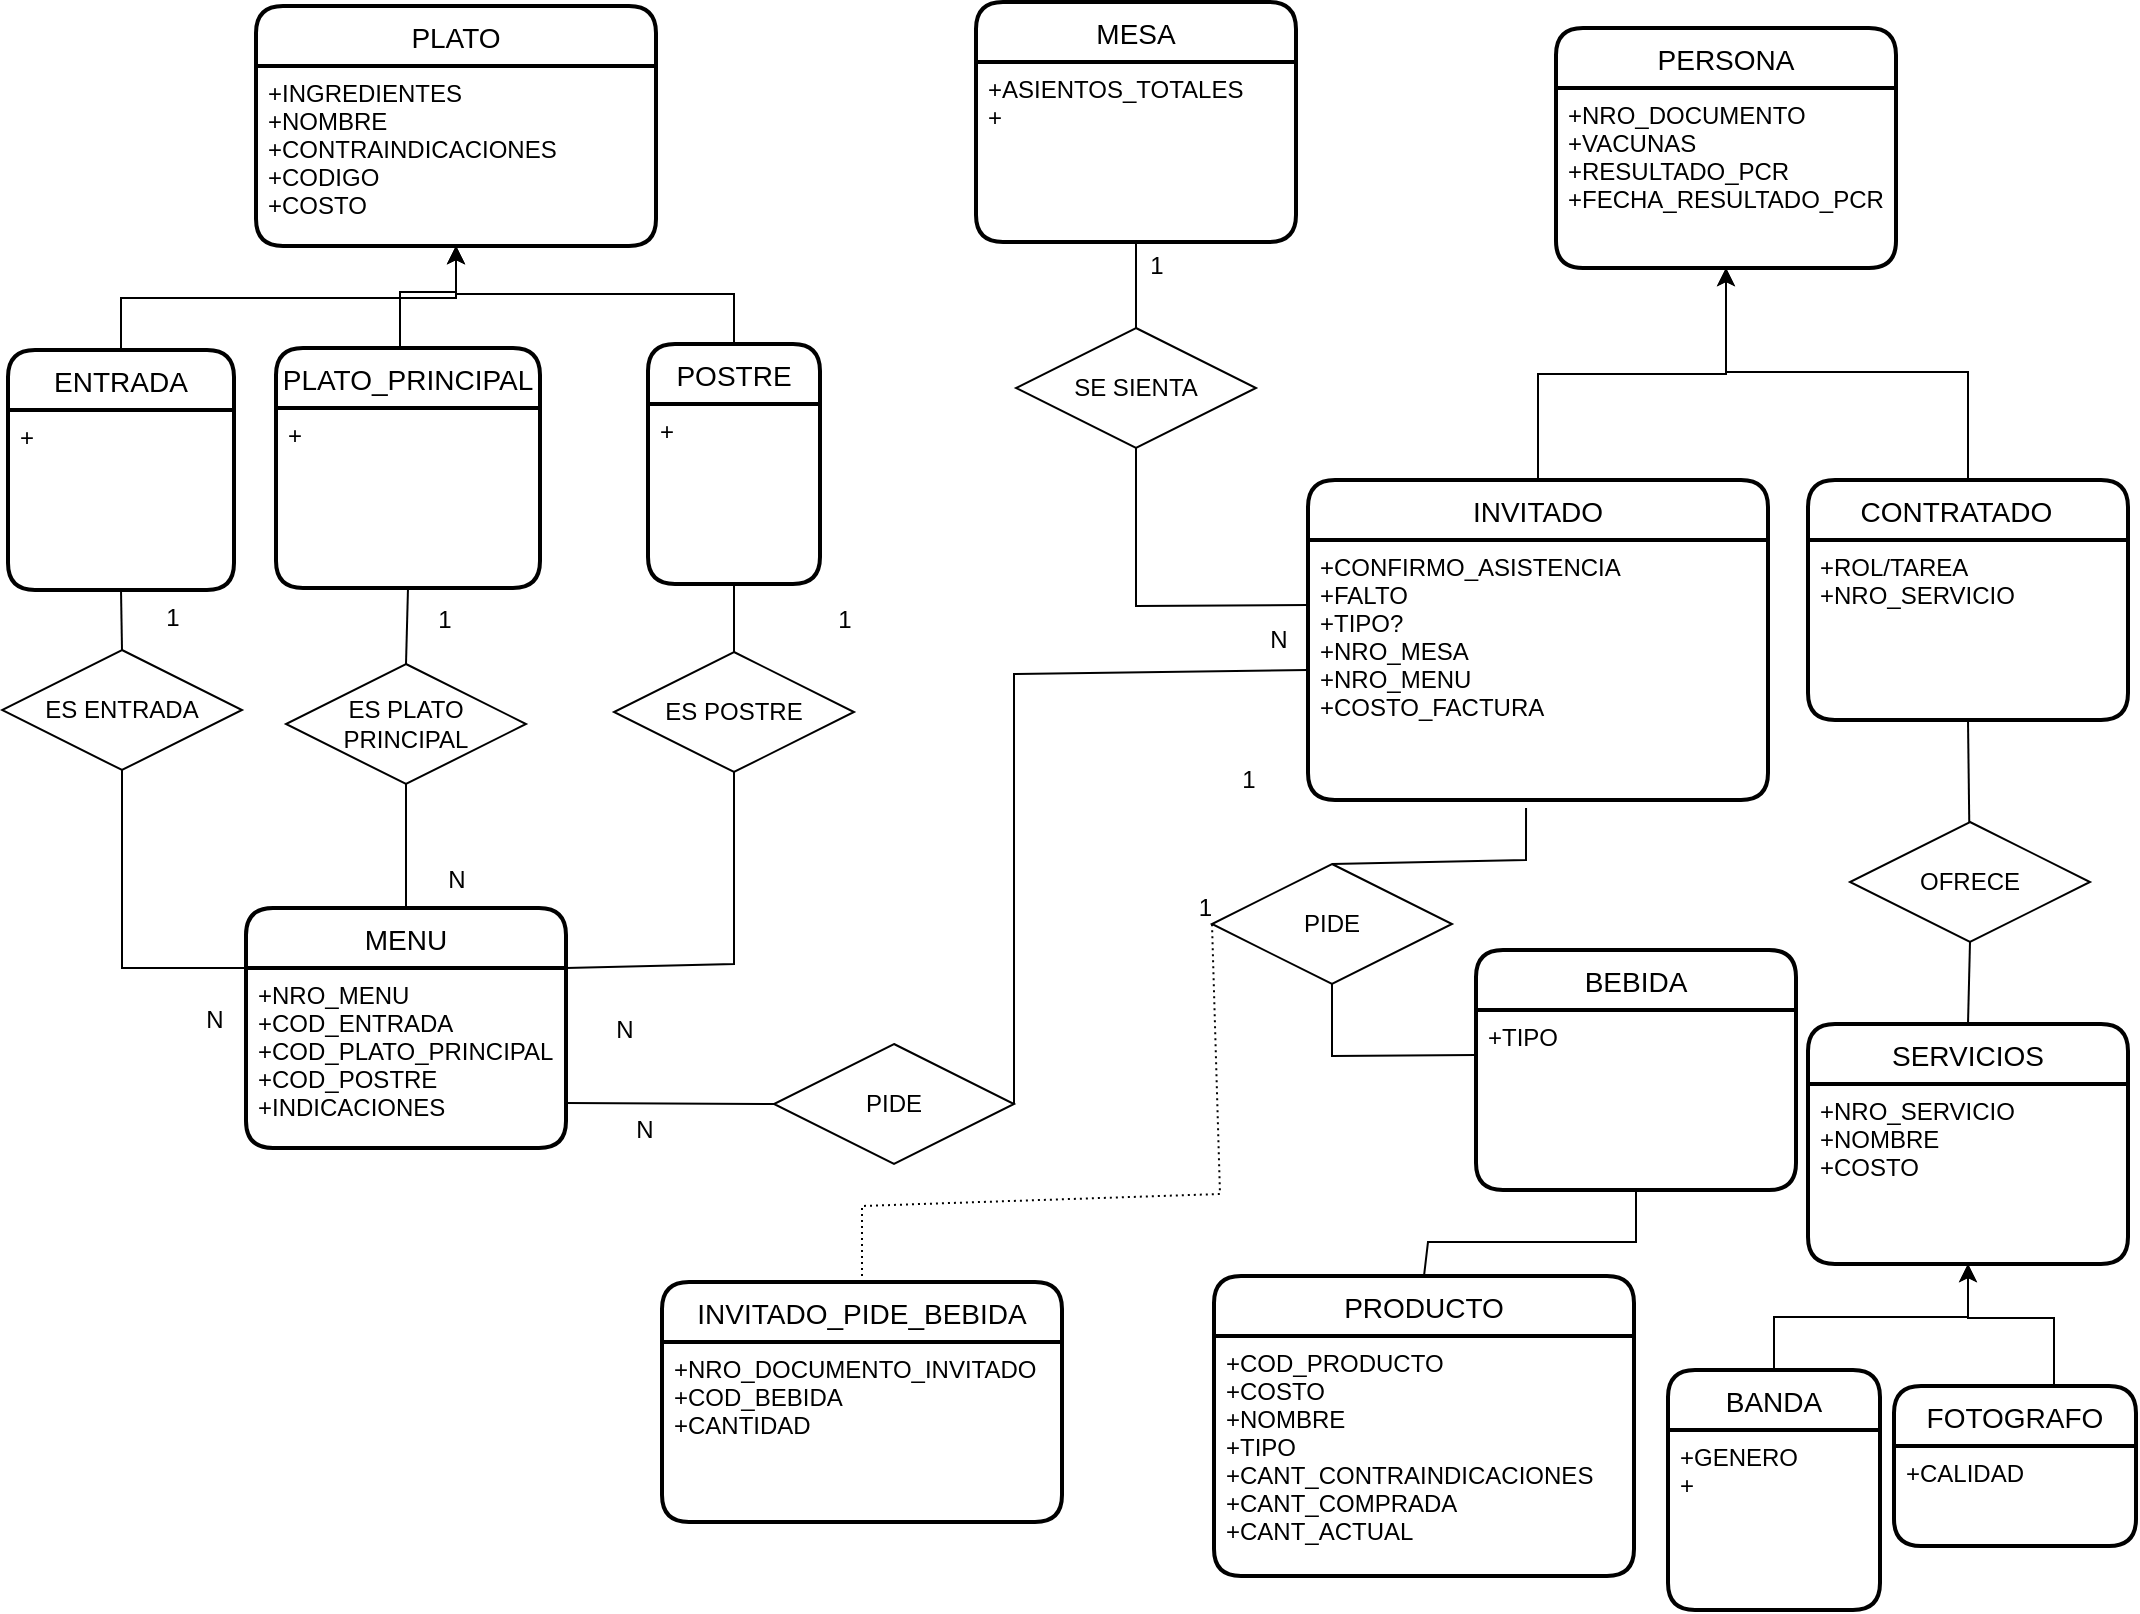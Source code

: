 <mxfile version="21.1.5" type="onedrive">
  <diagram id="8yJ20efT0MQqGpZS2KE4" name="Página-1">
    <mxGraphModel grid="0" page="1" gridSize="10" guides="0" tooltips="1" connect="1" arrows="1" fold="1" pageScale="1" pageWidth="1100" pageHeight="850" math="0" shadow="0">
      <root>
        <mxCell id="0" />
        <mxCell id="1" parent="0" />
        <mxCell id="O_ht2-A330m9u8vxiIqC-9" value="PERSONA" style="swimlane;childLayout=stackLayout;horizontal=1;startSize=30;horizontalStack=0;rounded=1;fontSize=14;fontStyle=0;strokeWidth=2;resizeParent=0;resizeLast=1;shadow=0;dashed=0;align=center;" vertex="1" parent="1">
          <mxGeometry x="-311" y="-813" width="170" height="120" as="geometry" />
        </mxCell>
        <mxCell id="O_ht2-A330m9u8vxiIqC-10" value="+NRO_DOCUMENTO&#xa;+VACUNAS&#xa;+RESULTADO_PCR&#xa;+FECHA_RESULTADO_PCR&#xa;" style="align=left;strokeColor=none;fillColor=none;spacingLeft=4;fontSize=12;verticalAlign=top;resizable=0;rotatable=0;part=1;" vertex="1" parent="O_ht2-A330m9u8vxiIqC-9">
          <mxGeometry y="30" width="170" height="90" as="geometry" />
        </mxCell>
        <mxCell id="O_ht2-A330m9u8vxiIqC-52" style="edgeStyle=orthogonalEdgeStyle;rounded=0;orthogonalLoop=1;jettySize=auto;html=1;entryX=0.5;entryY=1;entryDx=0;entryDy=0;" edge="1" parent="1" source="O_ht2-A330m9u8vxiIqC-11" target="O_ht2-A330m9u8vxiIqC-10">
          <mxGeometry relative="1" as="geometry" />
        </mxCell>
        <mxCell id="O_ht2-A330m9u8vxiIqC-11" value="INVITADO" style="swimlane;childLayout=stackLayout;horizontal=1;startSize=30;horizontalStack=0;rounded=1;fontSize=14;fontStyle=0;strokeWidth=2;resizeParent=0;resizeLast=1;shadow=0;dashed=0;align=center;" vertex="1" parent="1">
          <mxGeometry x="-435" y="-587" width="230" height="160" as="geometry" />
        </mxCell>
        <mxCell id="O_ht2-A330m9u8vxiIqC-12" value="+CONFIRMO_ASISTENCIA&#xa;+FALTO&#xa;+TIPO?&#xa;+NRO_MESA&#xa;+NRO_MENU&#xa;+COSTO_FACTURA" style="align=left;strokeColor=none;fillColor=none;spacingLeft=4;fontSize=12;verticalAlign=top;resizable=0;rotatable=0;part=1;" vertex="1" parent="O_ht2-A330m9u8vxiIqC-11">
          <mxGeometry y="30" width="230" height="130" as="geometry" />
        </mxCell>
        <mxCell id="O_ht2-A330m9u8vxiIqC-53" style="edgeStyle=orthogonalEdgeStyle;rounded=0;orthogonalLoop=1;jettySize=auto;html=1;entryX=0.5;entryY=1;entryDx=0;entryDy=0;exitX=0.5;exitY=0;exitDx=0;exitDy=0;" edge="1" parent="1" source="O_ht2-A330m9u8vxiIqC-15" target="O_ht2-A330m9u8vxiIqC-10">
          <mxGeometry relative="1" as="geometry">
            <Array as="points">
              <mxPoint x="-105" y="-641" />
              <mxPoint x="-226" y="-641" />
            </Array>
          </mxGeometry>
        </mxCell>
        <mxCell id="O_ht2-A330m9u8vxiIqC-15" value="CONTRATADO   " style="swimlane;childLayout=stackLayout;horizontal=1;startSize=30;horizontalStack=0;rounded=1;fontSize=14;fontStyle=0;strokeWidth=2;resizeParent=0;resizeLast=1;shadow=0;dashed=0;align=center;" vertex="1" parent="1">
          <mxGeometry x="-185" y="-587" width="160" height="120" as="geometry" />
        </mxCell>
        <mxCell id="O_ht2-A330m9u8vxiIqC-16" value="+ROL/TAREA&#xa;+NRO_SERVICIO" style="align=left;strokeColor=none;fillColor=none;spacingLeft=4;fontSize=12;verticalAlign=top;resizable=0;rotatable=0;part=1;" vertex="1" parent="O_ht2-A330m9u8vxiIqC-15">
          <mxGeometry y="30" width="160" height="90" as="geometry" />
        </mxCell>
        <mxCell id="O_ht2-A330m9u8vxiIqC-18" value="FOTOGRAFO" style="swimlane;childLayout=stackLayout;horizontal=1;startSize=30;horizontalStack=0;rounded=1;fontSize=14;fontStyle=0;strokeWidth=2;resizeParent=0;resizeLast=1;shadow=0;dashed=0;align=center;" vertex="1" parent="1">
          <mxGeometry x="-142" y="-134" width="121" height="80" as="geometry" />
        </mxCell>
        <mxCell id="O_ht2-A330m9u8vxiIqC-19" value="+CALIDAD" style="align=left;strokeColor=none;fillColor=none;spacingLeft=4;fontSize=12;verticalAlign=top;resizable=0;rotatable=0;part=1;" vertex="1" parent="O_ht2-A330m9u8vxiIqC-18">
          <mxGeometry y="30" width="121" height="50" as="geometry" />
        </mxCell>
        <mxCell id="O_ht2-A330m9u8vxiIqC-20" value="MESA" style="swimlane;childLayout=stackLayout;horizontal=1;startSize=30;horizontalStack=0;rounded=1;fontSize=14;fontStyle=0;strokeWidth=2;resizeParent=0;resizeLast=1;shadow=0;dashed=0;align=center;" vertex="1" parent="1">
          <mxGeometry x="-601" y="-826" width="160" height="120" as="geometry" />
        </mxCell>
        <mxCell id="O_ht2-A330m9u8vxiIqC-21" value="+ASIENTOS_TOTALES&#xa;+&#xa;" style="align=left;strokeColor=none;fillColor=none;spacingLeft=4;fontSize=12;verticalAlign=top;resizable=0;rotatable=0;part=1;" vertex="1" parent="O_ht2-A330m9u8vxiIqC-20">
          <mxGeometry y="30" width="160" height="90" as="geometry" />
        </mxCell>
        <mxCell id="O_ht2-A330m9u8vxiIqC-22" value="PRODUCTO" style="swimlane;childLayout=stackLayout;horizontal=1;startSize=30;horizontalStack=0;rounded=1;fontSize=14;fontStyle=0;strokeWidth=2;resizeParent=0;resizeLast=1;shadow=0;dashed=0;align=center;" vertex="1" parent="1">
          <mxGeometry x="-482" y="-189" width="210" height="150" as="geometry" />
        </mxCell>
        <mxCell id="O_ht2-A330m9u8vxiIqC-23" value="+COD_PRODUCTO&#xa;+COSTO&#xa;+NOMBRE&#xa;+TIPO&#xa;+CANT_CONTRAINDICACIONES&#xa;+CANT_COMPRADA&#xa;+CANT_ACTUAL" style="align=left;strokeColor=none;fillColor=none;spacingLeft=4;fontSize=12;verticalAlign=top;resizable=0;rotatable=0;part=1;" vertex="1" parent="O_ht2-A330m9u8vxiIqC-22">
          <mxGeometry y="30" width="210" height="120" as="geometry" />
        </mxCell>
        <mxCell id="O_ht2-A330m9u8vxiIqC-24" value="BEBIDA" style="swimlane;childLayout=stackLayout;horizontal=1;startSize=30;horizontalStack=0;rounded=1;fontSize=14;fontStyle=0;strokeWidth=2;resizeParent=0;resizeLast=1;shadow=0;dashed=0;align=center;" vertex="1" parent="1">
          <mxGeometry x="-351" y="-352" width="160" height="120" as="geometry" />
        </mxCell>
        <mxCell id="O_ht2-A330m9u8vxiIqC-25" value="+TIPO&#xa;&#xa;" style="align=left;strokeColor=none;fillColor=none;spacingLeft=4;fontSize=12;verticalAlign=top;resizable=0;rotatable=0;part=1;" vertex="1" parent="O_ht2-A330m9u8vxiIqC-24">
          <mxGeometry y="30" width="160" height="90" as="geometry" />
        </mxCell>
        <mxCell id="O_ht2-A330m9u8vxiIqC-28" value="PLATO" style="swimlane;childLayout=stackLayout;horizontal=1;startSize=30;horizontalStack=0;rounded=1;fontSize=14;fontStyle=0;strokeWidth=2;resizeParent=0;resizeLast=1;shadow=0;dashed=0;align=center;" vertex="1" parent="1">
          <mxGeometry x="-961" y="-824" width="200" height="120" as="geometry" />
        </mxCell>
        <mxCell id="O_ht2-A330m9u8vxiIqC-29" value="+INGREDIENTES&#xa;+NOMBRE&#xa;+CONTRAINDICACIONES&#xa;+CODIGO&#xa;+COSTO" style="align=left;strokeColor=none;fillColor=none;spacingLeft=4;fontSize=12;verticalAlign=top;resizable=0;rotatable=0;part=1;" vertex="1" parent="O_ht2-A330m9u8vxiIqC-28">
          <mxGeometry y="30" width="200" height="90" as="geometry" />
        </mxCell>
        <mxCell id="O_ht2-A330m9u8vxiIqC-30" value="INVITADO_PIDE_BEBIDA" style="swimlane;childLayout=stackLayout;horizontal=1;startSize=30;horizontalStack=0;rounded=1;fontSize=14;fontStyle=0;strokeWidth=2;resizeParent=0;resizeLast=1;shadow=0;dashed=0;align=center;" vertex="1" parent="1">
          <mxGeometry x="-758" y="-186" width="200" height="120" as="geometry" />
        </mxCell>
        <mxCell id="O_ht2-A330m9u8vxiIqC-31" value="+NRO_DOCUMENTO_INVITADO&#xa;+COD_BEBIDA&#xa;+CANTIDAD" style="align=left;strokeColor=none;fillColor=none;spacingLeft=4;fontSize=12;verticalAlign=top;resizable=0;rotatable=0;part=1;" vertex="1" parent="O_ht2-A330m9u8vxiIqC-30">
          <mxGeometry y="30" width="200" height="90" as="geometry" />
        </mxCell>
        <mxCell id="O_ht2-A330m9u8vxiIqC-46" style="edgeStyle=orthogonalEdgeStyle;rounded=0;orthogonalLoop=1;jettySize=auto;html=1;exitX=0.5;exitY=0;exitDx=0;exitDy=0;entryX=0.5;entryY=1;entryDx=0;entryDy=0;" edge="1" parent="1" source="O_ht2-A330m9u8vxiIqC-32" target="O_ht2-A330m9u8vxiIqC-29">
          <mxGeometry relative="1" as="geometry">
            <mxPoint x="-1018" y="-738" as="targetPoint" />
          </mxGeometry>
        </mxCell>
        <mxCell id="O_ht2-A330m9u8vxiIqC-32" value="ENTRADA" style="swimlane;childLayout=stackLayout;horizontal=1;startSize=30;horizontalStack=0;rounded=1;fontSize=14;fontStyle=0;strokeWidth=2;resizeParent=0;resizeLast=1;shadow=0;dashed=0;align=center;" vertex="1" parent="1">
          <mxGeometry x="-1085" y="-652" width="113" height="120" as="geometry" />
        </mxCell>
        <mxCell id="O_ht2-A330m9u8vxiIqC-33" value="+" style="align=left;strokeColor=none;fillColor=none;spacingLeft=4;fontSize=12;verticalAlign=top;resizable=0;rotatable=0;part=1;" vertex="1" parent="O_ht2-A330m9u8vxiIqC-32">
          <mxGeometry y="30" width="113" height="90" as="geometry" />
        </mxCell>
        <mxCell id="O_ht2-A330m9u8vxiIqC-48" style="edgeStyle=orthogonalEdgeStyle;rounded=0;orthogonalLoop=1;jettySize=auto;html=1;entryX=0.5;entryY=1;entryDx=0;entryDy=0;" edge="1" parent="1" source="O_ht2-A330m9u8vxiIqC-34" target="O_ht2-A330m9u8vxiIqC-29">
          <mxGeometry relative="1" as="geometry">
            <mxPoint x="-675" y="-710" as="targetPoint" />
            <Array as="points">
              <mxPoint x="-889" y="-681" />
              <mxPoint x="-861" y="-681" />
            </Array>
          </mxGeometry>
        </mxCell>
        <mxCell id="O_ht2-A330m9u8vxiIqC-34" value="PLATO_PRINCIPAL" style="swimlane;childLayout=stackLayout;horizontal=1;startSize=30;horizontalStack=0;rounded=1;fontSize=14;fontStyle=0;strokeWidth=2;resizeParent=0;resizeLast=1;shadow=0;dashed=0;align=center;" vertex="1" parent="1">
          <mxGeometry x="-951" y="-653" width="132" height="120" as="geometry" />
        </mxCell>
        <mxCell id="O_ht2-A330m9u8vxiIqC-35" value="+" style="align=left;strokeColor=none;fillColor=none;spacingLeft=4;fontSize=12;verticalAlign=top;resizable=0;rotatable=0;part=1;" vertex="1" parent="O_ht2-A330m9u8vxiIqC-34">
          <mxGeometry y="30" width="132" height="90" as="geometry" />
        </mxCell>
        <mxCell id="O_ht2-A330m9u8vxiIqC-36" value="POSTRE" style="swimlane;childLayout=stackLayout;horizontal=1;startSize=30;horizontalStack=0;rounded=1;fontSize=14;fontStyle=0;strokeWidth=2;resizeParent=0;resizeLast=1;shadow=0;dashed=0;align=center;" vertex="1" parent="1">
          <mxGeometry x="-765" y="-655" width="86" height="120" as="geometry" />
        </mxCell>
        <mxCell id="O_ht2-A330m9u8vxiIqC-37" value="+" style="align=left;strokeColor=none;fillColor=none;spacingLeft=4;fontSize=12;verticalAlign=top;resizable=0;rotatable=0;part=1;" vertex="1" parent="O_ht2-A330m9u8vxiIqC-36">
          <mxGeometry y="30" width="86" height="90" as="geometry" />
        </mxCell>
        <mxCell id="O_ht2-A330m9u8vxiIqC-39" value="MENU" style="swimlane;childLayout=stackLayout;horizontal=1;startSize=30;horizontalStack=0;rounded=1;fontSize=14;fontStyle=0;strokeWidth=2;resizeParent=0;resizeLast=1;shadow=0;dashed=0;align=center;" vertex="1" parent="1">
          <mxGeometry x="-966" y="-373" width="160" height="120" as="geometry" />
        </mxCell>
        <mxCell id="O_ht2-A330m9u8vxiIqC-40" value="+NRO_MENU&#xa;+COD_ENTRADA&#xa;+COD_PLATO_PRINCIPAL&#xa;+COD_POSTRE&#xa;+INDICACIONES" style="align=left;strokeColor=none;fillColor=none;spacingLeft=4;fontSize=12;verticalAlign=top;resizable=0;rotatable=0;part=1;" vertex="1" parent="O_ht2-A330m9u8vxiIqC-39">
          <mxGeometry y="30" width="160" height="90" as="geometry" />
        </mxCell>
        <mxCell id="O_ht2-A330m9u8vxiIqC-42" value="SERVICIOS" style="swimlane;childLayout=stackLayout;horizontal=1;startSize=30;horizontalStack=0;rounded=1;fontSize=14;fontStyle=0;strokeWidth=2;resizeParent=0;resizeLast=1;shadow=0;dashed=0;align=center;" vertex="1" parent="1">
          <mxGeometry x="-185" y="-315" width="160" height="120" as="geometry" />
        </mxCell>
        <mxCell id="O_ht2-A330m9u8vxiIqC-43" value="+NRO_SERVICIO&#xa;+NOMBRE&#xa;+COSTO" style="align=left;strokeColor=none;fillColor=none;spacingLeft=4;fontSize=12;verticalAlign=top;resizable=0;rotatable=0;part=1;" vertex="1" parent="O_ht2-A330m9u8vxiIqC-42">
          <mxGeometry y="30" width="160" height="90" as="geometry" />
        </mxCell>
        <mxCell id="O_ht2-A330m9u8vxiIqC-77" style="edgeStyle=orthogonalEdgeStyle;rounded=0;orthogonalLoop=1;jettySize=auto;html=1;entryX=0.5;entryY=1;entryDx=0;entryDy=0;" edge="1" parent="1" source="O_ht2-A330m9u8vxiIqC-44" target="O_ht2-A330m9u8vxiIqC-43">
          <mxGeometry relative="1" as="geometry" />
        </mxCell>
        <mxCell id="O_ht2-A330m9u8vxiIqC-44" value="BANDA" style="swimlane;childLayout=stackLayout;horizontal=1;startSize=30;horizontalStack=0;rounded=1;fontSize=14;fontStyle=0;strokeWidth=2;resizeParent=0;resizeLast=1;shadow=0;dashed=0;align=center;" vertex="1" parent="1">
          <mxGeometry x="-255" y="-142" width="106" height="120" as="geometry" />
        </mxCell>
        <mxCell id="O_ht2-A330m9u8vxiIqC-45" value="+GENERO&#xa;+" style="align=left;strokeColor=none;fillColor=none;spacingLeft=4;fontSize=12;verticalAlign=top;resizable=0;rotatable=0;part=1;" vertex="1" parent="O_ht2-A330m9u8vxiIqC-44">
          <mxGeometry y="30" width="106" height="90" as="geometry" />
        </mxCell>
        <mxCell id="O_ht2-A330m9u8vxiIqC-60" value="ES PLATO PRINCIPAL" style="shape=rhombus;perimeter=rhombusPerimeter;whiteSpace=wrap;html=1;align=center;" vertex="1" parent="1">
          <mxGeometry x="-946" y="-495" width="120" height="60" as="geometry" />
        </mxCell>
        <mxCell id="O_ht2-A330m9u8vxiIqC-61" value="ES POSTRE" style="shape=rhombus;perimeter=rhombusPerimeter;whiteSpace=wrap;html=1;align=center;" vertex="1" parent="1">
          <mxGeometry x="-782" y="-501" width="120" height="60" as="geometry" />
        </mxCell>
        <mxCell id="O_ht2-A330m9u8vxiIqC-62" value="ES ENTRADA" style="shape=rhombus;perimeter=rhombusPerimeter;whiteSpace=wrap;html=1;align=center;" vertex="1" parent="1">
          <mxGeometry x="-1088" y="-502" width="120" height="60" as="geometry" />
        </mxCell>
        <mxCell id="O_ht2-A330m9u8vxiIqC-70" value="N" style="text;html=1;align=center;verticalAlign=middle;resizable=0;points=[];autosize=1;strokeColor=none;fillColor=none;" vertex="1" parent="1">
          <mxGeometry x="-792" y="-327" width="30" height="30" as="geometry" />
        </mxCell>
        <mxCell id="O_ht2-A330m9u8vxiIqC-71" value="1" style="text;html=1;align=center;verticalAlign=middle;resizable=0;points=[];autosize=1;strokeColor=none;fillColor=none;" vertex="1" parent="1">
          <mxGeometry x="-682" y="-532" width="30" height="30" as="geometry" />
        </mxCell>
        <mxCell id="O_ht2-A330m9u8vxiIqC-72" value="N" style="text;html=1;align=center;verticalAlign=middle;resizable=0;points=[];autosize=1;strokeColor=none;fillColor=none;" vertex="1" parent="1">
          <mxGeometry x="-876" y="-402" width="30" height="30" as="geometry" />
        </mxCell>
        <mxCell id="O_ht2-A330m9u8vxiIqC-73" value="N" style="text;html=1;align=center;verticalAlign=middle;resizable=0;points=[];autosize=1;strokeColor=none;fillColor=none;" vertex="1" parent="1">
          <mxGeometry x="-997" y="-332" width="30" height="30" as="geometry" />
        </mxCell>
        <mxCell id="O_ht2-A330m9u8vxiIqC-74" value="1" style="text;html=1;align=center;verticalAlign=middle;resizable=0;points=[];autosize=1;strokeColor=none;fillColor=none;" vertex="1" parent="1">
          <mxGeometry x="-882" y="-532" width="30" height="30" as="geometry" />
        </mxCell>
        <mxCell id="O_ht2-A330m9u8vxiIqC-75" value="1" style="text;html=1;align=center;verticalAlign=middle;resizable=0;points=[];autosize=1;strokeColor=none;fillColor=none;" vertex="1" parent="1">
          <mxGeometry x="-1018" y="-533" width="30" height="30" as="geometry" />
        </mxCell>
        <mxCell id="O_ht2-A330m9u8vxiIqC-78" value="PIDE" style="shape=rhombus;perimeter=rhombusPerimeter;whiteSpace=wrap;html=1;align=center;" vertex="1" parent="1">
          <mxGeometry x="-483" y="-395" width="120" height="60" as="geometry" />
        </mxCell>
        <mxCell id="O_ht2-A330m9u8vxiIqC-83" style="edgeStyle=orthogonalEdgeStyle;rounded=0;orthogonalLoop=1;jettySize=auto;html=1;entryX=0.5;entryY=1;entryDx=0;entryDy=0;exitX=0.5;exitY=0;exitDx=0;exitDy=0;" edge="1" parent="1" source="O_ht2-A330m9u8vxiIqC-18" target="O_ht2-A330m9u8vxiIqC-43">
          <mxGeometry relative="1" as="geometry">
            <mxPoint x="89" y="-39" as="sourcePoint" />
            <Array as="points">
              <mxPoint x="-62" y="-168" />
              <mxPoint x="-105" y="-168" />
            </Array>
          </mxGeometry>
        </mxCell>
        <mxCell id="O_ht2-A330m9u8vxiIqC-84" value="OFRECE" style="shape=rhombus;perimeter=rhombusPerimeter;whiteSpace=wrap;html=1;align=center;" vertex="1" parent="1">
          <mxGeometry x="-164" y="-416" width="120" height="60" as="geometry" />
        </mxCell>
        <mxCell id="O_ht2-A330m9u8vxiIqC-99" value="" style="endArrow=none;html=1;rounded=0;dashed=1;dashPattern=1 2;exitX=0.5;exitY=0;exitDx=0;exitDy=0;entryX=0;entryY=0.5;entryDx=0;entryDy=0;" edge="1" parent="1" source="O_ht2-A330m9u8vxiIqC-30" target="O_ht2-A330m9u8vxiIqC-78">
          <mxGeometry relative="1" as="geometry">
            <mxPoint x="-704" y="-289.5" as="sourcePoint" />
            <mxPoint x="-395" y="-286.71" as="targetPoint" />
            <Array as="points">
              <mxPoint x="-658" y="-224" />
              <mxPoint x="-479" y="-230" />
            </Array>
          </mxGeometry>
        </mxCell>
        <mxCell id="O_ht2-A330m9u8vxiIqC-100" value="1" style="resizable=0;html=1;align=right;verticalAlign=bottom;" connectable="0" vertex="1" parent="O_ht2-A330m9u8vxiIqC-99">
          <mxGeometry x="1" relative="1" as="geometry" />
        </mxCell>
        <mxCell id="O_ht2-A330m9u8vxiIqC-101" value="SE SIENTA" style="shape=rhombus;perimeter=rhombusPerimeter;whiteSpace=wrap;html=1;align=center;" vertex="1" parent="1">
          <mxGeometry x="-581" y="-663" width="120" height="60" as="geometry" />
        </mxCell>
        <mxCell id="O_ht2-A330m9u8vxiIqC-104" value="1" style="text;html=1;align=center;verticalAlign=middle;resizable=0;points=[];autosize=1;strokeColor=none;fillColor=none;" vertex="1" parent="1">
          <mxGeometry x="-526" y="-709" width="30" height="30" as="geometry" />
        </mxCell>
        <mxCell id="O_ht2-A330m9u8vxiIqC-105" value="N" style="text;html=1;align=center;verticalAlign=middle;resizable=0;points=[];autosize=1;strokeColor=none;fillColor=none;" vertex="1" parent="1">
          <mxGeometry x="-465" y="-522" width="30" height="30" as="geometry" />
        </mxCell>
        <mxCell id="O_ht2-A330m9u8vxiIqC-107" value="PIDE" style="shape=rhombus;perimeter=rhombusPerimeter;whiteSpace=wrap;html=1;align=center;" vertex="1" parent="1">
          <mxGeometry x="-702" y="-305" width="120" height="60" as="geometry" />
        </mxCell>
        <mxCell id="O_ht2-A330m9u8vxiIqC-110" value="1" style="text;html=1;align=center;verticalAlign=middle;resizable=0;points=[];autosize=1;strokeColor=none;fillColor=none;" vertex="1" parent="1">
          <mxGeometry x="-480" y="-452" width="30" height="30" as="geometry" />
        </mxCell>
        <mxCell id="O_ht2-A330m9u8vxiIqC-111" value="N" style="text;html=1;align=center;verticalAlign=middle;resizable=0;points=[];autosize=1;strokeColor=none;fillColor=none;" vertex="1" parent="1">
          <mxGeometry x="-782" y="-277" width="30" height="30" as="geometry" />
        </mxCell>
        <mxCell id="aeoVQca7qzeeKz3D4RCV-2" value="" style="endArrow=classic;html=1;rounded=0;exitX=0.5;exitY=0;exitDx=0;exitDy=0;entryX=0.5;entryY=1;entryDx=0;entryDy=0;" edge="1" parent="1" source="O_ht2-A330m9u8vxiIqC-36" target="O_ht2-A330m9u8vxiIqC-29">
          <mxGeometry width="50" height="50" relative="1" as="geometry">
            <mxPoint x="-488" y="-593" as="sourcePoint" />
            <mxPoint x="-438" y="-643" as="targetPoint" />
            <Array as="points">
              <mxPoint x="-722" y="-680" />
              <mxPoint x="-861" y="-680" />
            </Array>
          </mxGeometry>
        </mxCell>
        <mxCell id="8j1od133xrvw40YPgS5n-2" value="" style="endArrow=none;html=1;rounded=0;entryX=0.5;entryY=0;entryDx=0;entryDy=0;exitX=0.5;exitY=1;exitDx=0;exitDy=0;" edge="1" parent="1" source="O_ht2-A330m9u8vxiIqC-21" target="O_ht2-A330m9u8vxiIqC-101">
          <mxGeometry width="50" height="50" relative="1" as="geometry">
            <mxPoint x="-504" y="-577" as="sourcePoint" />
            <mxPoint x="-454" y="-627" as="targetPoint" />
          </mxGeometry>
        </mxCell>
        <mxCell id="8j1od133xrvw40YPgS5n-4" value="" style="endArrow=none;html=1;rounded=0;exitX=0.5;exitY=1;exitDx=0;exitDy=0;entryX=0;entryY=0.25;entryDx=0;entryDy=0;" edge="1" parent="1" source="O_ht2-A330m9u8vxiIqC-101" target="O_ht2-A330m9u8vxiIqC-12">
          <mxGeometry width="50" height="50" relative="1" as="geometry">
            <mxPoint x="-504" y="-577" as="sourcePoint" />
            <mxPoint x="-454" y="-627" as="targetPoint" />
            <Array as="points">
              <mxPoint x="-521" y="-524" />
            </Array>
          </mxGeometry>
        </mxCell>
        <mxCell id="8j1od133xrvw40YPgS5n-5" value="" style="endArrow=none;html=1;rounded=0;exitX=1;exitY=0.5;exitDx=0;exitDy=0;entryX=0;entryY=0.5;entryDx=0;entryDy=0;" edge="1" parent="1" source="O_ht2-A330m9u8vxiIqC-107" target="O_ht2-A330m9u8vxiIqC-12">
          <mxGeometry width="50" height="50" relative="1" as="geometry">
            <mxPoint x="-504" y="-310" as="sourcePoint" />
            <mxPoint x="-454" y="-360" as="targetPoint" />
            <Array as="points">
              <mxPoint x="-582" y="-490" />
            </Array>
          </mxGeometry>
        </mxCell>
        <mxCell id="8j1od133xrvw40YPgS5n-6" value="" style="endArrow=none;html=1;rounded=0;exitX=0;exitY=0.5;exitDx=0;exitDy=0;entryX=1;entryY=0.75;entryDx=0;entryDy=0;" edge="1" parent="1" source="O_ht2-A330m9u8vxiIqC-107" target="O_ht2-A330m9u8vxiIqC-40">
          <mxGeometry width="50" height="50" relative="1" as="geometry">
            <mxPoint x="-504" y="-310" as="sourcePoint" />
            <mxPoint x="-454" y="-360" as="targetPoint" />
          </mxGeometry>
        </mxCell>
        <mxCell id="8j1od133xrvw40YPgS5n-7" value="" style="endArrow=none;html=1;rounded=0;entryX=0.5;entryY=1;entryDx=0;entryDy=0;exitX=0.5;exitY=0;exitDx=0;exitDy=0;" edge="1" parent="1" source="O_ht2-A330m9u8vxiIqC-61" target="O_ht2-A330m9u8vxiIqC-37">
          <mxGeometry width="50" height="50" relative="1" as="geometry">
            <mxPoint x="-675" y="-444" as="sourcePoint" />
            <mxPoint x="-625" y="-494" as="targetPoint" />
          </mxGeometry>
        </mxCell>
        <mxCell id="8j1od133xrvw40YPgS5n-8" value="" style="endArrow=none;html=1;rounded=0;entryX=0.5;entryY=1;entryDx=0;entryDy=0;exitX=0.5;exitY=0;exitDx=0;exitDy=0;" edge="1" parent="1" source="O_ht2-A330m9u8vxiIqC-60" target="O_ht2-A330m9u8vxiIqC-35">
          <mxGeometry width="50" height="50" relative="1" as="geometry">
            <mxPoint x="-712" y="-491" as="sourcePoint" />
            <mxPoint x="-712" y="-525" as="targetPoint" />
          </mxGeometry>
        </mxCell>
        <mxCell id="8j1od133xrvw40YPgS5n-9" value="" style="endArrow=none;html=1;rounded=0;entryX=0.5;entryY=1;entryDx=0;entryDy=0;exitX=0.5;exitY=0;exitDx=0;exitDy=0;" edge="1" parent="1" source="O_ht2-A330m9u8vxiIqC-62" target="O_ht2-A330m9u8vxiIqC-33">
          <mxGeometry width="50" height="50" relative="1" as="geometry">
            <mxPoint x="-876" y="-485" as="sourcePoint" />
            <mxPoint x="-875" y="-523" as="targetPoint" />
          </mxGeometry>
        </mxCell>
        <mxCell id="8j1od133xrvw40YPgS5n-10" value="" style="endArrow=none;html=1;rounded=0;entryX=0.5;entryY=1;entryDx=0;entryDy=0;exitX=0.5;exitY=0;exitDx=0;exitDy=0;" edge="1" parent="1" source="O_ht2-A330m9u8vxiIqC-39" target="O_ht2-A330m9u8vxiIqC-60">
          <mxGeometry width="50" height="50" relative="1" as="geometry">
            <mxPoint x="-866" y="-475" as="sourcePoint" />
            <mxPoint x="-865" y="-513" as="targetPoint" />
          </mxGeometry>
        </mxCell>
        <mxCell id="8j1od133xrvw40YPgS5n-11" value="" style="endArrow=none;html=1;rounded=0;entryX=0.5;entryY=1;entryDx=0;entryDy=0;exitX=1;exitY=0;exitDx=0;exitDy=0;" edge="1" parent="1" source="O_ht2-A330m9u8vxiIqC-40" target="O_ht2-A330m9u8vxiIqC-61">
          <mxGeometry width="50" height="50" relative="1" as="geometry">
            <mxPoint x="-856" y="-465" as="sourcePoint" />
            <mxPoint x="-855" y="-503" as="targetPoint" />
            <Array as="points">
              <mxPoint x="-722" y="-345" />
            </Array>
          </mxGeometry>
        </mxCell>
        <mxCell id="8j1od133xrvw40YPgS5n-12" value="" style="endArrow=none;html=1;rounded=0;entryX=0.5;entryY=1;entryDx=0;entryDy=0;exitX=0;exitY=0;exitDx=0;exitDy=0;" edge="1" parent="1" source="O_ht2-A330m9u8vxiIqC-40" target="O_ht2-A330m9u8vxiIqC-62">
          <mxGeometry width="50" height="50" relative="1" as="geometry">
            <mxPoint x="-846" y="-455" as="sourcePoint" />
            <mxPoint x="-845" y="-493" as="targetPoint" />
            <Array as="points">
              <mxPoint x="-1028" y="-343" />
            </Array>
          </mxGeometry>
        </mxCell>
        <mxCell id="8j1od133xrvw40YPgS5n-13" value="" style="endArrow=none;html=1;rounded=0;entryX=0.5;entryY=1;entryDx=0;entryDy=0;exitX=0;exitY=0.25;exitDx=0;exitDy=0;" edge="1" parent="1" source="O_ht2-A330m9u8vxiIqC-25" target="O_ht2-A330m9u8vxiIqC-78">
          <mxGeometry width="50" height="50" relative="1" as="geometry">
            <mxPoint x="-336" y="-310" as="sourcePoint" />
            <mxPoint x="-286" y="-360" as="targetPoint" />
            <Array as="points">
              <mxPoint x="-423" y="-299" />
            </Array>
          </mxGeometry>
        </mxCell>
        <mxCell id="8j1od133xrvw40YPgS5n-14" value="" style="endArrow=none;html=1;rounded=0;entryX=0.474;entryY=1.031;entryDx=0;entryDy=0;entryPerimeter=0;exitX=0.5;exitY=0;exitDx=0;exitDy=0;" edge="1" parent="1" source="O_ht2-A330m9u8vxiIqC-78" target="O_ht2-A330m9u8vxiIqC-12">
          <mxGeometry width="50" height="50" relative="1" as="geometry">
            <mxPoint x="-336" y="-310" as="sourcePoint" />
            <mxPoint x="-286" y="-360" as="targetPoint" />
            <Array as="points">
              <mxPoint x="-326" y="-397" />
            </Array>
          </mxGeometry>
        </mxCell>
        <mxCell id="8j1od133xrvw40YPgS5n-15" value="" style="endArrow=none;html=1;rounded=0;entryX=0.5;entryY=1;entryDx=0;entryDy=0;" edge="1" parent="1" source="O_ht2-A330m9u8vxiIqC-84" target="O_ht2-A330m9u8vxiIqC-16">
          <mxGeometry width="50" height="50" relative="1" as="geometry">
            <mxPoint x="-107" y="-419" as="sourcePoint" />
            <mxPoint x="-316" y="-413" as="targetPoint" />
          </mxGeometry>
        </mxCell>
        <mxCell id="8j1od133xrvw40YPgS5n-16" value="" style="endArrow=none;html=1;rounded=0;entryX=0.5;entryY=1;entryDx=0;entryDy=0;exitX=0.5;exitY=0;exitDx=0;exitDy=0;" edge="1" parent="1" source="O_ht2-A330m9u8vxiIqC-42" target="O_ht2-A330m9u8vxiIqC-84">
          <mxGeometry width="50" height="50" relative="1" as="geometry">
            <mxPoint x="-94" y="-406" as="sourcePoint" />
            <mxPoint x="-95" y="-457" as="targetPoint" />
          </mxGeometry>
        </mxCell>
        <mxCell id="8j1od133xrvw40YPgS5n-17" value="" style="endArrow=none;html=1;rounded=0;entryX=0.5;entryY=1;entryDx=0;entryDy=0;exitX=0.5;exitY=0;exitDx=0;exitDy=0;" edge="1" parent="1" source="O_ht2-A330m9u8vxiIqC-22" target="O_ht2-A330m9u8vxiIqC-25">
          <mxGeometry width="50" height="50" relative="1" as="geometry">
            <mxPoint x="-336" y="-177" as="sourcePoint" />
            <mxPoint x="-286" y="-227" as="targetPoint" />
            <Array as="points">
              <mxPoint x="-375" y="-206" />
              <mxPoint x="-271" y="-206" />
            </Array>
          </mxGeometry>
        </mxCell>
      </root>
    </mxGraphModel>
  </diagram>
</mxfile>
